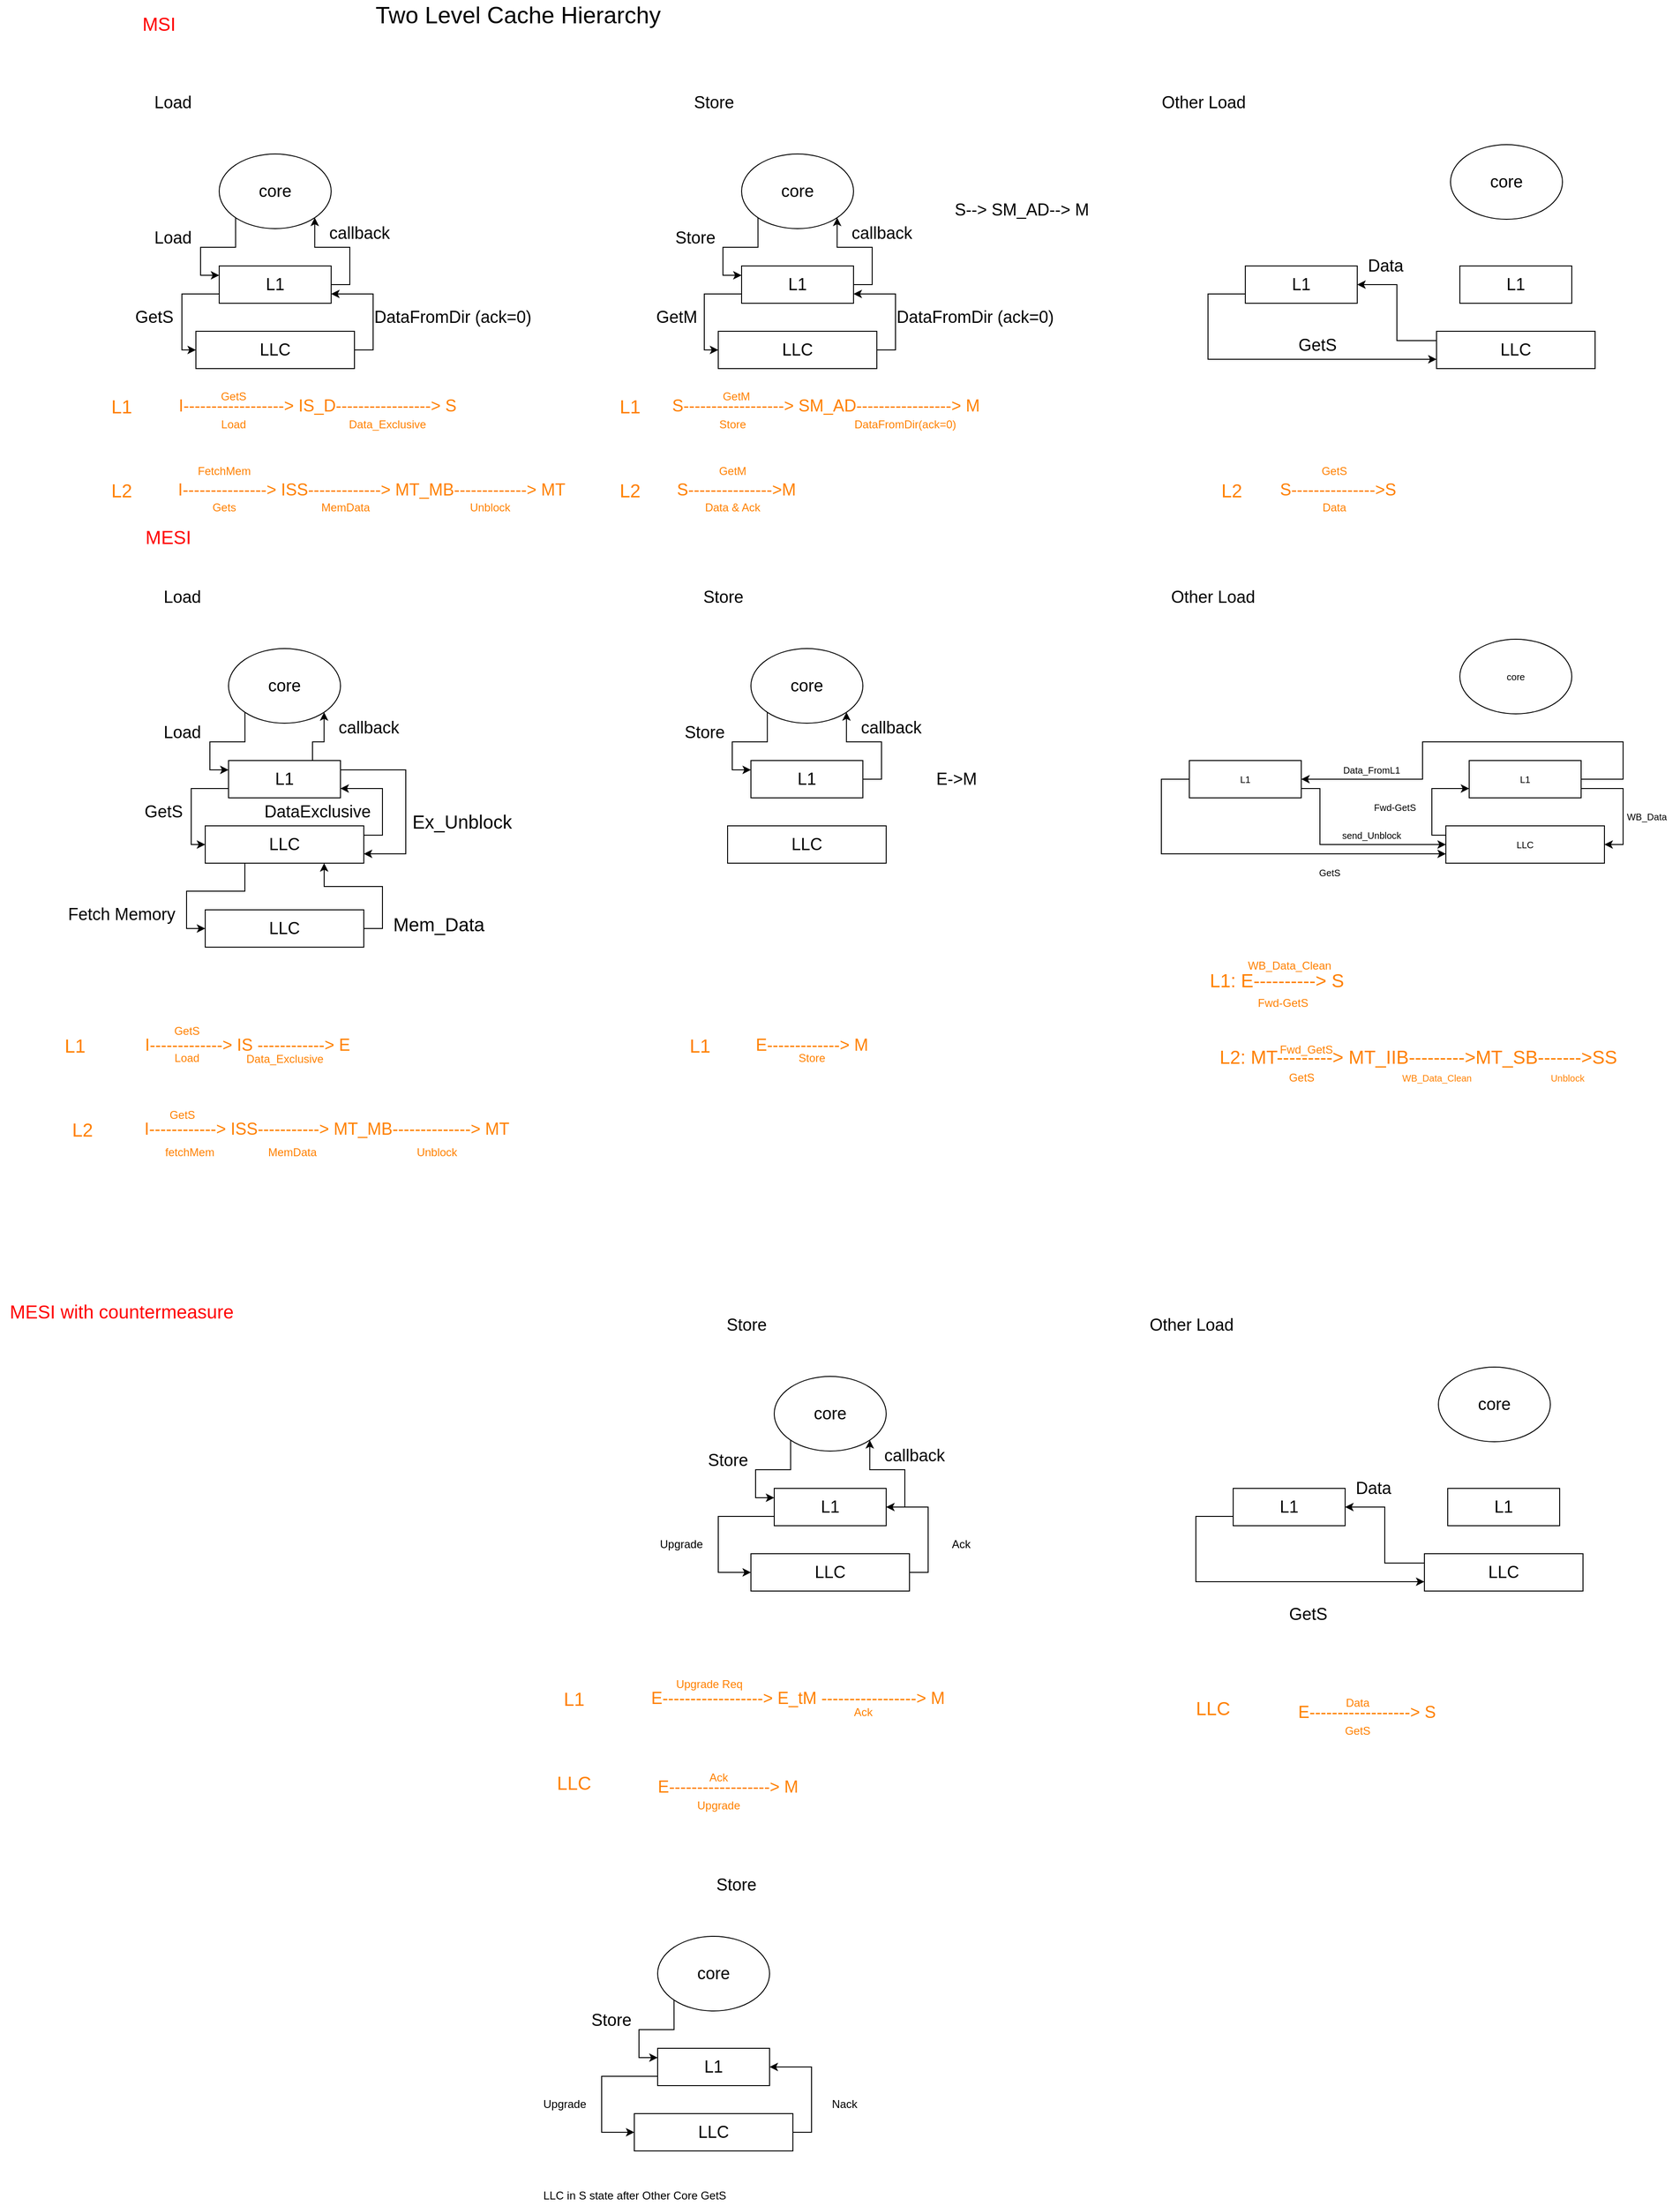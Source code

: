 <mxfile version="15.8.3" type="github">
  <diagram id="6G9HCoJTXRIu4c-0Yo63" name="Page-1">
    <mxGraphModel dx="2120" dy="1948" grid="1" gridSize="10" guides="1" tooltips="1" connect="1" arrows="1" fold="1" page="1" pageScale="1" pageWidth="827" pageHeight="1169" math="0" shadow="0">
      <root>
        <mxCell id="0" />
        <mxCell id="1" parent="0" />
        <mxCell id="-TqONQY60ksFpiLHSI3q-1" value="&lt;font style=&quot;font-size: 20px&quot; color=&quot;#ff0000&quot;&gt;MSI&lt;/font&gt;" style="text;html=1;align=center;verticalAlign=middle;resizable=0;points=[];autosize=1;strokeColor=none;fillColor=none;" parent="1" vertex="1">
          <mxGeometry x="-250" y="10" width="50" height="20" as="geometry" />
        </mxCell>
        <mxCell id="-TqONQY60ksFpiLHSI3q-2" value="&lt;font style=&quot;font-size: 25px&quot;&gt;Two Level Cache Hierarchy&lt;/font&gt;" style="text;html=1;align=center;verticalAlign=middle;resizable=0;points=[];autosize=1;strokeColor=none;fillColor=none;" parent="1" vertex="1">
          <mxGeometry width="320" height="20" as="geometry" />
        </mxCell>
        <mxCell id="-TqONQY60ksFpiLHSI3q-8" style="edgeStyle=orthogonalEdgeStyle;rounded=0;orthogonalLoop=1;jettySize=auto;html=1;exitX=0;exitY=0.75;exitDx=0;exitDy=0;entryX=0;entryY=0.5;entryDx=0;entryDy=0;fontSize=18;" parent="1" source="-TqONQY60ksFpiLHSI3q-3" target="-TqONQY60ksFpiLHSI3q-5" edge="1">
          <mxGeometry relative="1" as="geometry">
            <Array as="points">
              <mxPoint x="-200" y="310" />
              <mxPoint x="-200" y="370" />
            </Array>
          </mxGeometry>
        </mxCell>
        <mxCell id="-TqONQY60ksFpiLHSI3q-12" style="edgeStyle=orthogonalEdgeStyle;rounded=0;orthogonalLoop=1;jettySize=auto;html=1;exitX=1;exitY=0.5;exitDx=0;exitDy=0;entryX=1;entryY=1;entryDx=0;entryDy=0;fontSize=18;" parent="1" source="-TqONQY60ksFpiLHSI3q-3" target="-TqONQY60ksFpiLHSI3q-4" edge="1">
          <mxGeometry relative="1" as="geometry" />
        </mxCell>
        <mxCell id="-TqONQY60ksFpiLHSI3q-3" value="L1" style="rounded=0;whiteSpace=wrap;html=1;fontSize=18;" parent="1" vertex="1">
          <mxGeometry x="-160" y="280" width="120" height="40" as="geometry" />
        </mxCell>
        <mxCell id="-TqONQY60ksFpiLHSI3q-6" style="edgeStyle=orthogonalEdgeStyle;rounded=0;orthogonalLoop=1;jettySize=auto;html=1;exitX=0;exitY=1;exitDx=0;exitDy=0;entryX=0;entryY=0.25;entryDx=0;entryDy=0;fontSize=18;" parent="1" source="-TqONQY60ksFpiLHSI3q-4" target="-TqONQY60ksFpiLHSI3q-3" edge="1">
          <mxGeometry relative="1" as="geometry" />
        </mxCell>
        <mxCell id="-TqONQY60ksFpiLHSI3q-4" value="core" style="ellipse;whiteSpace=wrap;html=1;fontSize=18;" parent="1" vertex="1">
          <mxGeometry x="-160" y="160" width="120" height="80" as="geometry" />
        </mxCell>
        <mxCell id="-TqONQY60ksFpiLHSI3q-10" style="edgeStyle=orthogonalEdgeStyle;rounded=0;orthogonalLoop=1;jettySize=auto;html=1;exitX=1;exitY=0.5;exitDx=0;exitDy=0;entryX=1;entryY=0.75;entryDx=0;entryDy=0;fontSize=18;" parent="1" source="-TqONQY60ksFpiLHSI3q-5" target="-TqONQY60ksFpiLHSI3q-3" edge="1">
          <mxGeometry relative="1" as="geometry" />
        </mxCell>
        <mxCell id="-TqONQY60ksFpiLHSI3q-5" value="LLC" style="rounded=0;whiteSpace=wrap;html=1;fontSize=18;" parent="1" vertex="1">
          <mxGeometry x="-185" y="350" width="170" height="40" as="geometry" />
        </mxCell>
        <mxCell id="-TqONQY60ksFpiLHSI3q-7" value="Load" style="text;html=1;align=center;verticalAlign=middle;resizable=0;points=[];autosize=1;strokeColor=none;fillColor=none;fontSize=18;" parent="1" vertex="1">
          <mxGeometry x="-240" y="235" width="60" height="30" as="geometry" />
        </mxCell>
        <mxCell id="-TqONQY60ksFpiLHSI3q-9" value="GetS" style="text;html=1;align=center;verticalAlign=middle;resizable=0;points=[];autosize=1;strokeColor=none;fillColor=none;fontSize=18;" parent="1" vertex="1">
          <mxGeometry x="-260" y="320" width="60" height="30" as="geometry" />
        </mxCell>
        <mxCell id="-TqONQY60ksFpiLHSI3q-11" value="DataFromDir (ack=0)" style="text;html=1;align=center;verticalAlign=middle;resizable=0;points=[];autosize=1;strokeColor=none;fillColor=none;fontSize=18;" parent="1" vertex="1">
          <mxGeometry y="320" width="180" height="30" as="geometry" />
        </mxCell>
        <mxCell id="-TqONQY60ksFpiLHSI3q-13" value="callback" style="text;html=1;align=center;verticalAlign=middle;resizable=0;points=[];autosize=1;strokeColor=none;fillColor=none;fontSize=18;" parent="1" vertex="1">
          <mxGeometry x="-50" y="230" width="80" height="30" as="geometry" />
        </mxCell>
        <mxCell id="-TqONQY60ksFpiLHSI3q-16" style="edgeStyle=orthogonalEdgeStyle;rounded=0;orthogonalLoop=1;jettySize=auto;html=1;exitX=0;exitY=0.75;exitDx=0;exitDy=0;entryX=0;entryY=0.5;entryDx=0;entryDy=0;fontSize=18;" parent="1" source="-TqONQY60ksFpiLHSI3q-18" target="-TqONQY60ksFpiLHSI3q-22" edge="1">
          <mxGeometry relative="1" as="geometry">
            <Array as="points">
              <mxPoint x="360" y="310" />
              <mxPoint x="360" y="370" />
            </Array>
          </mxGeometry>
        </mxCell>
        <mxCell id="-TqONQY60ksFpiLHSI3q-17" style="edgeStyle=orthogonalEdgeStyle;rounded=0;orthogonalLoop=1;jettySize=auto;html=1;exitX=1;exitY=0.5;exitDx=0;exitDy=0;entryX=1;entryY=1;entryDx=0;entryDy=0;fontSize=18;" parent="1" source="-TqONQY60ksFpiLHSI3q-18" target="-TqONQY60ksFpiLHSI3q-20" edge="1">
          <mxGeometry relative="1" as="geometry" />
        </mxCell>
        <mxCell id="-TqONQY60ksFpiLHSI3q-18" value="L1" style="rounded=0;whiteSpace=wrap;html=1;fontSize=18;" parent="1" vertex="1">
          <mxGeometry x="400" y="280" width="120" height="40" as="geometry" />
        </mxCell>
        <mxCell id="-TqONQY60ksFpiLHSI3q-19" style="edgeStyle=orthogonalEdgeStyle;rounded=0;orthogonalLoop=1;jettySize=auto;html=1;exitX=0;exitY=1;exitDx=0;exitDy=0;entryX=0;entryY=0.25;entryDx=0;entryDy=0;fontSize=18;" parent="1" source="-TqONQY60ksFpiLHSI3q-20" target="-TqONQY60ksFpiLHSI3q-18" edge="1">
          <mxGeometry relative="1" as="geometry" />
        </mxCell>
        <mxCell id="-TqONQY60ksFpiLHSI3q-20" value="core" style="ellipse;whiteSpace=wrap;html=1;fontSize=18;" parent="1" vertex="1">
          <mxGeometry x="400" y="160" width="120" height="80" as="geometry" />
        </mxCell>
        <mxCell id="-TqONQY60ksFpiLHSI3q-21" style="edgeStyle=orthogonalEdgeStyle;rounded=0;orthogonalLoop=1;jettySize=auto;html=1;exitX=1;exitY=0.5;exitDx=0;exitDy=0;entryX=1;entryY=0.75;entryDx=0;entryDy=0;fontSize=18;" parent="1" source="-TqONQY60ksFpiLHSI3q-22" target="-TqONQY60ksFpiLHSI3q-18" edge="1">
          <mxGeometry relative="1" as="geometry" />
        </mxCell>
        <mxCell id="-TqONQY60ksFpiLHSI3q-22" value="LLC" style="rounded=0;whiteSpace=wrap;html=1;fontSize=18;" parent="1" vertex="1">
          <mxGeometry x="375" y="350" width="170" height="40" as="geometry" />
        </mxCell>
        <mxCell id="-TqONQY60ksFpiLHSI3q-23" value="Store" style="text;html=1;align=center;verticalAlign=middle;resizable=0;points=[];autosize=1;strokeColor=none;fillColor=none;fontSize=18;" parent="1" vertex="1">
          <mxGeometry x="320" y="235" width="60" height="30" as="geometry" />
        </mxCell>
        <mxCell id="-TqONQY60ksFpiLHSI3q-24" value="GetM" style="text;html=1;align=center;verticalAlign=middle;resizable=0;points=[];autosize=1;strokeColor=none;fillColor=none;fontSize=18;" parent="1" vertex="1">
          <mxGeometry x="300" y="320" width="60" height="30" as="geometry" />
        </mxCell>
        <mxCell id="-TqONQY60ksFpiLHSI3q-25" value="DataFromDir (ack=0)" style="text;html=1;align=center;verticalAlign=middle;resizable=0;points=[];autosize=1;strokeColor=none;fillColor=none;fontSize=18;" parent="1" vertex="1">
          <mxGeometry x="560" y="320" width="180" height="30" as="geometry" />
        </mxCell>
        <mxCell id="-TqONQY60ksFpiLHSI3q-26" value="callback" style="text;html=1;align=center;verticalAlign=middle;resizable=0;points=[];autosize=1;strokeColor=none;fillColor=none;fontSize=18;" parent="1" vertex="1">
          <mxGeometry x="510" y="230" width="80" height="30" as="geometry" />
        </mxCell>
        <mxCell id="-TqONQY60ksFpiLHSI3q-27" value="S--&amp;gt; SM_AD--&amp;gt; M" style="text;html=1;align=center;verticalAlign=middle;resizable=0;points=[];autosize=1;strokeColor=none;fillColor=none;fontSize=18;" parent="1" vertex="1">
          <mxGeometry x="620" y="205" width="160" height="30" as="geometry" />
        </mxCell>
        <mxCell id="-TqONQY60ksFpiLHSI3q-28" value="Load" style="text;html=1;align=center;verticalAlign=middle;resizable=0;points=[];autosize=1;strokeColor=none;fillColor=none;fontSize=18;" parent="1" vertex="1">
          <mxGeometry x="-240" y="90" width="60" height="30" as="geometry" />
        </mxCell>
        <mxCell id="-TqONQY60ksFpiLHSI3q-29" value="Store" style="text;html=1;align=center;verticalAlign=middle;resizable=0;points=[];autosize=1;strokeColor=none;fillColor=none;fontSize=18;" parent="1" vertex="1">
          <mxGeometry x="340" y="90" width="60" height="30" as="geometry" />
        </mxCell>
        <mxCell id="-TqONQY60ksFpiLHSI3q-41" style="edgeStyle=orthogonalEdgeStyle;rounded=0;orthogonalLoop=1;jettySize=auto;html=1;exitX=0;exitY=0.75;exitDx=0;exitDy=0;entryX=0;entryY=0.75;entryDx=0;entryDy=0;fontSize=18;" parent="1" source="-TqONQY60ksFpiLHSI3q-43" target="-TqONQY60ksFpiLHSI3q-47" edge="1">
          <mxGeometry relative="1" as="geometry">
            <Array as="points">
              <mxPoint x="900" y="310" />
              <mxPoint x="900" y="380" />
            </Array>
          </mxGeometry>
        </mxCell>
        <mxCell id="-TqONQY60ksFpiLHSI3q-43" value="L1" style="rounded=0;whiteSpace=wrap;html=1;fontSize=18;" parent="1" vertex="1">
          <mxGeometry x="940" y="280" width="120" height="40" as="geometry" />
        </mxCell>
        <mxCell id="-TqONQY60ksFpiLHSI3q-59" style="edgeStyle=orthogonalEdgeStyle;rounded=0;orthogonalLoop=1;jettySize=auto;html=1;exitX=0;exitY=0.25;exitDx=0;exitDy=0;entryX=1;entryY=0.5;entryDx=0;entryDy=0;fontSize=18;" parent="1" source="-TqONQY60ksFpiLHSI3q-47" target="-TqONQY60ksFpiLHSI3q-43" edge="1">
          <mxGeometry relative="1" as="geometry" />
        </mxCell>
        <mxCell id="-TqONQY60ksFpiLHSI3q-47" value="LLC" style="rounded=0;whiteSpace=wrap;html=1;fontSize=18;" parent="1" vertex="1">
          <mxGeometry x="1145" y="350" width="170" height="40" as="geometry" />
        </mxCell>
        <mxCell id="-TqONQY60ksFpiLHSI3q-49" value="GetS" style="text;html=1;align=center;verticalAlign=middle;resizable=0;points=[];autosize=1;strokeColor=none;fillColor=none;fontSize=18;" parent="1" vertex="1">
          <mxGeometry x="987" y="350" width="60" height="30" as="geometry" />
        </mxCell>
        <mxCell id="-TqONQY60ksFpiLHSI3q-53" value="Other Load" style="text;html=1;align=center;verticalAlign=middle;resizable=0;points=[];autosize=1;strokeColor=none;fillColor=none;fontSize=18;" parent="1" vertex="1">
          <mxGeometry x="840" y="90" width="110" height="30" as="geometry" />
        </mxCell>
        <mxCell id="-TqONQY60ksFpiLHSI3q-54" value="core" style="ellipse;whiteSpace=wrap;html=1;fontSize=18;" parent="1" vertex="1">
          <mxGeometry x="1160" y="150" width="120" height="80" as="geometry" />
        </mxCell>
        <mxCell id="-TqONQY60ksFpiLHSI3q-55" value="L1" style="rounded=0;whiteSpace=wrap;html=1;fontSize=18;" parent="1" vertex="1">
          <mxGeometry x="1170" y="280" width="120" height="40" as="geometry" />
        </mxCell>
        <mxCell id="-TqONQY60ksFpiLHSI3q-60" value="Data" style="text;html=1;align=center;verticalAlign=middle;resizable=0;points=[];autosize=1;strokeColor=none;fillColor=none;fontSize=18;" parent="1" vertex="1">
          <mxGeometry x="1065" y="265" width="50" height="30" as="geometry" />
        </mxCell>
        <mxCell id="-TqONQY60ksFpiLHSI3q-61" value="&lt;font style=&quot;font-size: 20px&quot; color=&quot;#ff0000&quot;&gt;MESI&lt;/font&gt;" style="text;html=1;align=center;verticalAlign=middle;resizable=0;points=[];autosize=1;strokeColor=none;fillColor=none;" parent="1" vertex="1">
          <mxGeometry x="-245" y="560" width="60" height="20" as="geometry" />
        </mxCell>
        <mxCell id="-TqONQY60ksFpiLHSI3q-62" style="edgeStyle=orthogonalEdgeStyle;rounded=0;orthogonalLoop=1;jettySize=auto;html=1;exitX=0;exitY=0.75;exitDx=0;exitDy=0;entryX=0;entryY=0.5;entryDx=0;entryDy=0;fontSize=18;" parent="1" source="-TqONQY60ksFpiLHSI3q-64" target="-TqONQY60ksFpiLHSI3q-68" edge="1">
          <mxGeometry relative="1" as="geometry">
            <Array as="points">
              <mxPoint x="-190" y="840" />
              <mxPoint x="-190" y="900" />
            </Array>
          </mxGeometry>
        </mxCell>
        <mxCell id="-TqONQY60ksFpiLHSI3q-63" style="edgeStyle=orthogonalEdgeStyle;rounded=0;orthogonalLoop=1;jettySize=auto;html=1;exitX=0.75;exitY=0;exitDx=0;exitDy=0;entryX=1;entryY=1;entryDx=0;entryDy=0;fontSize=18;" parent="1" source="-TqONQY60ksFpiLHSI3q-64" target="-TqONQY60ksFpiLHSI3q-66" edge="1">
          <mxGeometry relative="1" as="geometry" />
        </mxCell>
        <mxCell id="-TqONQY60ksFpiLHSI3q-104" style="edgeStyle=orthogonalEdgeStyle;rounded=0;orthogonalLoop=1;jettySize=auto;html=1;entryX=1;entryY=0.75;entryDx=0;entryDy=0;fontSize=20;fontColor=#000000;" parent="1" target="-TqONQY60ksFpiLHSI3q-68" edge="1">
          <mxGeometry relative="1" as="geometry">
            <mxPoint x="-30" y="820" as="sourcePoint" />
            <Array as="points">
              <mxPoint x="-30" y="820" />
              <mxPoint x="40" y="820" />
              <mxPoint x="40" y="910" />
            </Array>
          </mxGeometry>
        </mxCell>
        <mxCell id="-TqONQY60ksFpiLHSI3q-64" value="L1" style="rounded=0;whiteSpace=wrap;html=1;fontSize=18;" parent="1" vertex="1">
          <mxGeometry x="-150" y="810" width="120" height="40" as="geometry" />
        </mxCell>
        <mxCell id="-TqONQY60ksFpiLHSI3q-65" style="edgeStyle=orthogonalEdgeStyle;rounded=0;orthogonalLoop=1;jettySize=auto;html=1;exitX=0;exitY=1;exitDx=0;exitDy=0;entryX=0;entryY=0.25;entryDx=0;entryDy=0;fontSize=18;" parent="1" source="-TqONQY60ksFpiLHSI3q-66" target="-TqONQY60ksFpiLHSI3q-64" edge="1">
          <mxGeometry relative="1" as="geometry" />
        </mxCell>
        <mxCell id="-TqONQY60ksFpiLHSI3q-66" value="core" style="ellipse;whiteSpace=wrap;html=1;fontSize=18;" parent="1" vertex="1">
          <mxGeometry x="-150" y="690" width="120" height="80" as="geometry" />
        </mxCell>
        <mxCell id="-TqONQY60ksFpiLHSI3q-67" style="edgeStyle=orthogonalEdgeStyle;rounded=0;orthogonalLoop=1;jettySize=auto;html=1;exitX=1;exitY=0.25;exitDx=0;exitDy=0;entryX=1;entryY=0.75;entryDx=0;entryDy=0;fontSize=18;" parent="1" source="-TqONQY60ksFpiLHSI3q-68" target="-TqONQY60ksFpiLHSI3q-64" edge="1">
          <mxGeometry relative="1" as="geometry" />
        </mxCell>
        <mxCell id="-TqONQY60ksFpiLHSI3q-98" style="edgeStyle=orthogonalEdgeStyle;rounded=0;orthogonalLoop=1;jettySize=auto;html=1;exitX=0.25;exitY=1;exitDx=0;exitDy=0;entryX=0;entryY=0.5;entryDx=0;entryDy=0;fontSize=20;fontColor=#FF0000;" parent="1" source="-TqONQY60ksFpiLHSI3q-68" target="-TqONQY60ksFpiLHSI3q-97" edge="1">
          <mxGeometry relative="1" as="geometry">
            <Array as="points">
              <mxPoint x="-132" y="950" />
              <mxPoint x="-195" y="950" />
              <mxPoint x="-195" y="990" />
            </Array>
          </mxGeometry>
        </mxCell>
        <mxCell id="-TqONQY60ksFpiLHSI3q-68" value="LLC" style="rounded=0;whiteSpace=wrap;html=1;fontSize=18;" parent="1" vertex="1">
          <mxGeometry x="-175" y="880" width="170" height="40" as="geometry" />
        </mxCell>
        <mxCell id="-TqONQY60ksFpiLHSI3q-69" value="Load" style="text;html=1;align=center;verticalAlign=middle;resizable=0;points=[];autosize=1;strokeColor=none;fillColor=none;fontSize=18;" parent="1" vertex="1">
          <mxGeometry x="-230" y="765" width="60" height="30" as="geometry" />
        </mxCell>
        <mxCell id="-TqONQY60ksFpiLHSI3q-70" value="GetS" style="text;html=1;align=center;verticalAlign=middle;resizable=0;points=[];autosize=1;strokeColor=none;fillColor=none;fontSize=18;" parent="1" vertex="1">
          <mxGeometry x="-250" y="850" width="60" height="30" as="geometry" />
        </mxCell>
        <mxCell id="-TqONQY60ksFpiLHSI3q-71" value="DataExclusive" style="text;html=1;align=center;verticalAlign=middle;resizable=0;points=[];autosize=1;strokeColor=none;fillColor=none;fontSize=18;" parent="1" vertex="1">
          <mxGeometry x="-120" y="850" width="130" height="30" as="geometry" />
        </mxCell>
        <mxCell id="-TqONQY60ksFpiLHSI3q-72" value="callback" style="text;html=1;align=center;verticalAlign=middle;resizable=0;points=[];autosize=1;strokeColor=none;fillColor=none;fontSize=18;" parent="1" vertex="1">
          <mxGeometry x="-40" y="760" width="80" height="30" as="geometry" />
        </mxCell>
        <mxCell id="-TqONQY60ksFpiLHSI3q-73" value="I------------&amp;gt; ISS-----------&amp;gt; MT_MB--------------&amp;gt; MT" style="text;html=1;align=center;verticalAlign=middle;resizable=0;points=[];autosize=1;strokeColor=none;fillColor=none;fontSize=18;fontColor=#FF8000;" parent="1" vertex="1">
          <mxGeometry x="-250" y="1190" width="410" height="30" as="geometry" />
        </mxCell>
        <mxCell id="-TqONQY60ksFpiLHSI3q-75" style="edgeStyle=orthogonalEdgeStyle;rounded=0;orthogonalLoop=1;jettySize=auto;html=1;exitX=1;exitY=0.5;exitDx=0;exitDy=0;entryX=1;entryY=1;entryDx=0;entryDy=0;fontSize=18;" parent="1" source="-TqONQY60ksFpiLHSI3q-76" target="-TqONQY60ksFpiLHSI3q-78" edge="1">
          <mxGeometry relative="1" as="geometry" />
        </mxCell>
        <mxCell id="-TqONQY60ksFpiLHSI3q-76" value="L1" style="rounded=0;whiteSpace=wrap;html=1;fontSize=18;" parent="1" vertex="1">
          <mxGeometry x="410" y="810" width="120" height="40" as="geometry" />
        </mxCell>
        <mxCell id="-TqONQY60ksFpiLHSI3q-77" style="edgeStyle=orthogonalEdgeStyle;rounded=0;orthogonalLoop=1;jettySize=auto;html=1;exitX=0;exitY=1;exitDx=0;exitDy=0;entryX=0;entryY=0.25;entryDx=0;entryDy=0;fontSize=18;" parent="1" source="-TqONQY60ksFpiLHSI3q-78" target="-TqONQY60ksFpiLHSI3q-76" edge="1">
          <mxGeometry relative="1" as="geometry" />
        </mxCell>
        <mxCell id="-TqONQY60ksFpiLHSI3q-78" value="core" style="ellipse;whiteSpace=wrap;html=1;fontSize=18;" parent="1" vertex="1">
          <mxGeometry x="410" y="690" width="120" height="80" as="geometry" />
        </mxCell>
        <mxCell id="-TqONQY60ksFpiLHSI3q-80" value="LLC" style="rounded=0;whiteSpace=wrap;html=1;fontSize=18;" parent="1" vertex="1">
          <mxGeometry x="385" y="880" width="170" height="40" as="geometry" />
        </mxCell>
        <mxCell id="-TqONQY60ksFpiLHSI3q-81" value="Store" style="text;html=1;align=center;verticalAlign=middle;resizable=0;points=[];autosize=1;strokeColor=none;fillColor=none;fontSize=18;" parent="1" vertex="1">
          <mxGeometry x="330" y="765" width="60" height="30" as="geometry" />
        </mxCell>
        <mxCell id="-TqONQY60ksFpiLHSI3q-84" value="callback" style="text;html=1;align=center;verticalAlign=middle;resizable=0;points=[];autosize=1;strokeColor=none;fillColor=none;fontSize=18;" parent="1" vertex="1">
          <mxGeometry x="520" y="760" width="80" height="30" as="geometry" />
        </mxCell>
        <mxCell id="-TqONQY60ksFpiLHSI3q-85" value="E-&amp;gt;M" style="text;html=1;align=center;verticalAlign=middle;resizable=0;points=[];autosize=1;strokeColor=none;fillColor=none;fontSize=18;" parent="1" vertex="1">
          <mxGeometry x="600" y="815" width="60" height="30" as="geometry" />
        </mxCell>
        <mxCell id="-TqONQY60ksFpiLHSI3q-86" value="Load" style="text;html=1;align=center;verticalAlign=middle;resizable=0;points=[];autosize=1;strokeColor=none;fillColor=none;fontSize=18;" parent="1" vertex="1">
          <mxGeometry x="-230" y="620" width="60" height="30" as="geometry" />
        </mxCell>
        <mxCell id="-TqONQY60ksFpiLHSI3q-87" value="Store" style="text;html=1;align=center;verticalAlign=middle;resizable=0;points=[];autosize=1;strokeColor=none;fillColor=none;fontSize=18;" parent="1" vertex="1">
          <mxGeometry x="350" y="620" width="60" height="30" as="geometry" />
        </mxCell>
        <mxCell id="-TqONQY60ksFpiLHSI3q-88" style="edgeStyle=orthogonalEdgeStyle;rounded=0;orthogonalLoop=1;jettySize=auto;html=1;exitX=0;exitY=0.5;exitDx=0;exitDy=0;entryX=0;entryY=0.75;entryDx=0;entryDy=0;fontSize=10;" parent="1" source="-TqONQY60ksFpiLHSI3q-89" target="-TqONQY60ksFpiLHSI3q-91" edge="1">
          <mxGeometry relative="1" as="geometry">
            <Array as="points">
              <mxPoint x="850" y="830" />
              <mxPoint x="850" y="910" />
            </Array>
          </mxGeometry>
        </mxCell>
        <mxCell id="-TqONQY60ksFpiLHSI3q-120" style="edgeStyle=orthogonalEdgeStyle;rounded=0;orthogonalLoop=1;jettySize=auto;html=1;exitX=1;exitY=0.75;exitDx=0;exitDy=0;entryX=0;entryY=0.5;entryDx=0;entryDy=0;fontSize=10;fontColor=#000000;" parent="1" source="-TqONQY60ksFpiLHSI3q-89" target="-TqONQY60ksFpiLHSI3q-91" edge="1">
          <mxGeometry relative="1" as="geometry">
            <Array as="points">
              <mxPoint x="1020" y="840" />
              <mxPoint x="1020" y="900" />
            </Array>
          </mxGeometry>
        </mxCell>
        <mxCell id="-TqONQY60ksFpiLHSI3q-89" value="L1" style="rounded=0;whiteSpace=wrap;html=1;fontSize=10;" parent="1" vertex="1">
          <mxGeometry x="880" y="810" width="120" height="40" as="geometry" />
        </mxCell>
        <mxCell id="-TqONQY60ksFpiLHSI3q-115" style="edgeStyle=orthogonalEdgeStyle;rounded=0;orthogonalLoop=1;jettySize=auto;html=1;exitX=0;exitY=0.25;exitDx=0;exitDy=0;entryX=0;entryY=0.75;entryDx=0;entryDy=0;fontSize=10;fontColor=#000000;" parent="1" source="-TqONQY60ksFpiLHSI3q-91" target="-TqONQY60ksFpiLHSI3q-95" edge="1">
          <mxGeometry relative="1" as="geometry">
            <Array as="points">
              <mxPoint x="1140" y="890" />
              <mxPoint x="1140" y="840" />
            </Array>
          </mxGeometry>
        </mxCell>
        <mxCell id="-TqONQY60ksFpiLHSI3q-91" value="LLC" style="rounded=0;whiteSpace=wrap;html=1;fontSize=10;" parent="1" vertex="1">
          <mxGeometry x="1155" y="880" width="170" height="40" as="geometry" />
        </mxCell>
        <mxCell id="-TqONQY60ksFpiLHSI3q-92" value="GetS" style="text;html=1;align=center;verticalAlign=middle;resizable=0;points=[];autosize=1;strokeColor=none;fillColor=none;fontSize=10;" parent="1" vertex="1">
          <mxGeometry x="1010" y="920" width="40" height="20" as="geometry" />
        </mxCell>
        <mxCell id="-TqONQY60ksFpiLHSI3q-93" value="Other Load" style="text;html=1;align=center;verticalAlign=middle;resizable=0;points=[];autosize=1;strokeColor=none;fillColor=none;fontSize=18;" parent="1" vertex="1">
          <mxGeometry x="850" y="620" width="110" height="30" as="geometry" />
        </mxCell>
        <mxCell id="-TqONQY60ksFpiLHSI3q-94" value="core" style="ellipse;whiteSpace=wrap;html=1;fontSize=10;" parent="1" vertex="1">
          <mxGeometry x="1170" y="680" width="120" height="80" as="geometry" />
        </mxCell>
        <mxCell id="-TqONQY60ksFpiLHSI3q-117" style="edgeStyle=orthogonalEdgeStyle;rounded=0;orthogonalLoop=1;jettySize=auto;html=1;exitX=1;exitY=0.5;exitDx=0;exitDy=0;entryX=1;entryY=0.5;entryDx=0;entryDy=0;fontSize=10;fontColor=#000000;entryPerimeter=0;" parent="1" source="-TqONQY60ksFpiLHSI3q-95" target="-TqONQY60ksFpiLHSI3q-89" edge="1">
          <mxGeometry relative="1" as="geometry">
            <mxPoint x="1305" y="830" as="sourcePoint" />
            <mxPoint x="1075" y="830" as="targetPoint" />
            <Array as="points">
              <mxPoint x="1345" y="830" />
              <mxPoint x="1345" y="790" />
              <mxPoint x="1130" y="790" />
              <mxPoint x="1130" y="830" />
            </Array>
          </mxGeometry>
        </mxCell>
        <mxCell id="-TqONQY60ksFpiLHSI3q-118" style="edgeStyle=orthogonalEdgeStyle;rounded=0;orthogonalLoop=1;jettySize=auto;html=1;entryX=1;entryY=0.5;entryDx=0;entryDy=0;fontSize=10;fontColor=#000000;exitX=1;exitY=0.75;exitDx=0;exitDy=0;" parent="1" source="-TqONQY60ksFpiLHSI3q-95" target="-TqONQY60ksFpiLHSI3q-91" edge="1">
          <mxGeometry relative="1" as="geometry">
            <mxPoint x="1430" y="890" as="sourcePoint" />
          </mxGeometry>
        </mxCell>
        <mxCell id="-TqONQY60ksFpiLHSI3q-95" value="L1" style="rounded=0;whiteSpace=wrap;html=1;fontSize=10;" parent="1" vertex="1">
          <mxGeometry x="1180" y="810" width="120" height="40" as="geometry" />
        </mxCell>
        <mxCell id="-TqONQY60ksFpiLHSI3q-96" value="Data_FromL1" style="text;html=1;align=center;verticalAlign=middle;resizable=0;points=[];autosize=1;strokeColor=none;fillColor=none;fontSize=10;" parent="1" vertex="1">
          <mxGeometry x="1030" y="810" width="90" height="20" as="geometry" />
        </mxCell>
        <mxCell id="-TqONQY60ksFpiLHSI3q-101" style="edgeStyle=orthogonalEdgeStyle;rounded=0;orthogonalLoop=1;jettySize=auto;html=1;exitX=1;exitY=0.5;exitDx=0;exitDy=0;entryX=0.75;entryY=1;entryDx=0;entryDy=0;fontSize=20;fontColor=#FF0000;" parent="1" source="-TqONQY60ksFpiLHSI3q-97" target="-TqONQY60ksFpiLHSI3q-68" edge="1">
          <mxGeometry relative="1" as="geometry" />
        </mxCell>
        <mxCell id="-TqONQY60ksFpiLHSI3q-97" value="LLC" style="rounded=0;whiteSpace=wrap;html=1;fontSize=18;" parent="1" vertex="1">
          <mxGeometry x="-175" y="970" width="170" height="40" as="geometry" />
        </mxCell>
        <mxCell id="-TqONQY60ksFpiLHSI3q-100" value="Fetch Memory" style="text;html=1;align=center;verticalAlign=middle;resizable=0;points=[];autosize=1;strokeColor=none;fillColor=none;fontSize=18;" parent="1" vertex="1">
          <mxGeometry x="-330" y="960" width="130" height="30" as="geometry" />
        </mxCell>
        <mxCell id="-TqONQY60ksFpiLHSI3q-103" value="&lt;font color=&quot;#000000&quot;&gt;Mem_Data&lt;/font&gt;" style="text;html=1;align=center;verticalAlign=middle;resizable=0;points=[];autosize=1;strokeColor=none;fillColor=none;fontSize=20;fontColor=#FF0000;" parent="1" vertex="1">
          <mxGeometry x="20" y="970" width="110" height="30" as="geometry" />
        </mxCell>
        <mxCell id="-TqONQY60ksFpiLHSI3q-105" value="Ex_Unblock" style="text;html=1;align=center;verticalAlign=middle;resizable=0;points=[];autosize=1;strokeColor=none;fillColor=none;fontSize=20;fontColor=#000000;" parent="1" vertex="1">
          <mxGeometry x="40" y="860" width="120" height="30" as="geometry" />
        </mxCell>
        <mxCell id="-TqONQY60ksFpiLHSI3q-106" value="fetchMem" style="text;html=1;align=center;verticalAlign=middle;resizable=0;points=[];autosize=1;strokeColor=none;fillColor=none;fontSize=12;fontColor=#FF8000;" parent="1" vertex="1">
          <mxGeometry x="-227.5" y="1220" width="70" height="20" as="geometry" />
        </mxCell>
        <mxCell id="-TqONQY60ksFpiLHSI3q-107" value="MemData" style="text;html=1;align=center;verticalAlign=middle;resizable=0;points=[];autosize=1;strokeColor=none;fillColor=none;fontSize=12;fontColor=#FF8000;" parent="1" vertex="1">
          <mxGeometry x="-117.5" y="1220" width="70" height="20" as="geometry" />
        </mxCell>
        <mxCell id="-TqONQY60ksFpiLHSI3q-108" value="Unblock" style="text;html=1;align=center;verticalAlign=middle;resizable=0;points=[];autosize=1;strokeColor=none;fillColor=none;fontSize=12;fontColor=#FF8000;" parent="1" vertex="1">
          <mxGeometry x="42.5" y="1220" width="60" height="20" as="geometry" />
        </mxCell>
        <mxCell id="-TqONQY60ksFpiLHSI3q-109" value="I-------------&amp;gt; IS ------------&amp;gt; E" style="text;html=1;align=center;verticalAlign=middle;resizable=0;points=[];autosize=1;strokeColor=none;fillColor=none;fontSize=18;fontColor=#FF8000;" parent="1" vertex="1">
          <mxGeometry x="-250" y="1100" width="240" height="30" as="geometry" />
        </mxCell>
        <mxCell id="-TqONQY60ksFpiLHSI3q-110" value="&lt;font style=&quot;font-size: 12px&quot;&gt;Load&lt;/font&gt;" style="text;html=1;align=center;verticalAlign=middle;resizable=0;points=[];autosize=1;strokeColor=none;fillColor=none;fontSize=21;fontColor=#FF8000;" parent="1" vertex="1">
          <mxGeometry x="-215" y="1110" width="40" height="30" as="geometry" />
        </mxCell>
        <mxCell id="-TqONQY60ksFpiLHSI3q-111" value="Data_Exclusive" style="text;html=1;align=center;verticalAlign=middle;resizable=0;points=[];autosize=1;strokeColor=none;fillColor=none;fontSize=12;fontColor=#FF8000;" parent="1" vertex="1">
          <mxGeometry x="-140" y="1120" width="100" height="20" as="geometry" />
        </mxCell>
        <mxCell id="-TqONQY60ksFpiLHSI3q-113" value="L2" style="text;html=1;align=center;verticalAlign=middle;resizable=0;points=[];autosize=1;strokeColor=none;fillColor=none;fontSize=20;fontColor=#FF8000;" parent="1" vertex="1">
          <mxGeometry x="-327.5" y="1190" width="40" height="30" as="geometry" />
        </mxCell>
        <mxCell id="-TqONQY60ksFpiLHSI3q-114" value="L1" style="text;html=1;align=center;verticalAlign=middle;resizable=0;points=[];autosize=1;strokeColor=none;fillColor=none;fontSize=20;fontColor=#FF8000;" parent="1" vertex="1">
          <mxGeometry x="-335" y="1100" width="40" height="30" as="geometry" />
        </mxCell>
        <mxCell id="-TqONQY60ksFpiLHSI3q-116" value="Fwd-GetS" style="text;html=1;align=center;verticalAlign=middle;resizable=0;points=[];autosize=1;strokeColor=none;fillColor=none;fontSize=10;fontColor=#000000;" parent="1" vertex="1">
          <mxGeometry x="1065" y="850" width="70" height="20" as="geometry" />
        </mxCell>
        <mxCell id="-TqONQY60ksFpiLHSI3q-119" value="L1: E----------&amp;gt; S" style="text;html=1;align=left;verticalAlign=middle;resizable=0;points=[];autosize=1;strokeColor=none;fillColor=none;fontSize=20;fontColor=#FF8000;" parent="1" vertex="1">
          <mxGeometry x="900" y="1030" width="160" height="30" as="geometry" />
        </mxCell>
        <mxCell id="-TqONQY60ksFpiLHSI3q-121" value="send_Unblock" style="text;html=1;align=center;verticalAlign=middle;resizable=0;points=[];autosize=1;strokeColor=none;fillColor=none;fontSize=10;fontColor=#000000;" parent="1" vertex="1">
          <mxGeometry x="1030" y="880" width="90" height="20" as="geometry" />
        </mxCell>
        <mxCell id="-TqONQY60ksFpiLHSI3q-123" value="WB_Data_Clean" style="text;html=1;align=center;verticalAlign=middle;resizable=0;points=[];autosize=1;strokeColor=none;fillColor=none;fontSize=10;fontColor=#FF8000;" parent="1" vertex="1">
          <mxGeometry x="1095" y="1140" width="100" height="20" as="geometry" />
        </mxCell>
        <mxCell id="-TqONQY60ksFpiLHSI3q-124" value="Unblock" style="text;html=1;align=center;verticalAlign=middle;resizable=0;points=[];autosize=1;strokeColor=none;fillColor=none;fontSize=10;fontColor=#FF8000;" parent="1" vertex="1">
          <mxGeometry x="1255" y="1140" width="60" height="20" as="geometry" />
        </mxCell>
        <mxCell id="-TqONQY60ksFpiLHSI3q-125" value="WB_Data" style="text;html=1;align=center;verticalAlign=middle;resizable=0;points=[];autosize=1;strokeColor=none;fillColor=none;fontSize=10;fontColor=#000000;" parent="1" vertex="1">
          <mxGeometry x="1335" y="860" width="70" height="20" as="geometry" />
        </mxCell>
        <mxCell id="ss6imjsRlkiccTZYziNr-1" value="&lt;font style=&quot;font-size: 20px&quot; color=&quot;#ff0000&quot;&gt;MESI with countermeasure&lt;/font&gt;" style="text;html=1;align=center;verticalAlign=middle;resizable=0;points=[];autosize=1;strokeColor=none;fillColor=none;" vertex="1" parent="1">
          <mxGeometry x="-395" y="1390" width="260" height="20" as="geometry" />
        </mxCell>
        <mxCell id="ss6imjsRlkiccTZYziNr-2" style="edgeStyle=orthogonalEdgeStyle;rounded=0;orthogonalLoop=1;jettySize=auto;html=1;exitX=1;exitY=0.5;exitDx=0;exitDy=0;entryX=1;entryY=1;entryDx=0;entryDy=0;fontSize=18;" edge="1" parent="1" source="ss6imjsRlkiccTZYziNr-3" target="ss6imjsRlkiccTZYziNr-5">
          <mxGeometry relative="1" as="geometry" />
        </mxCell>
        <mxCell id="ss6imjsRlkiccTZYziNr-11" style="edgeStyle=orthogonalEdgeStyle;rounded=0;orthogonalLoop=1;jettySize=auto;html=1;exitX=0;exitY=0.75;exitDx=0;exitDy=0;entryX=0;entryY=0.5;entryDx=0;entryDy=0;" edge="1" parent="1" source="ss6imjsRlkiccTZYziNr-3" target="ss6imjsRlkiccTZYziNr-6">
          <mxGeometry relative="1" as="geometry">
            <Array as="points">
              <mxPoint x="375" y="1620" />
              <mxPoint x="375" y="1680" />
            </Array>
          </mxGeometry>
        </mxCell>
        <mxCell id="ss6imjsRlkiccTZYziNr-3" value="L1" style="rounded=0;whiteSpace=wrap;html=1;fontSize=18;" vertex="1" parent="1">
          <mxGeometry x="435" y="1590" width="120" height="40" as="geometry" />
        </mxCell>
        <mxCell id="ss6imjsRlkiccTZYziNr-4" style="edgeStyle=orthogonalEdgeStyle;rounded=0;orthogonalLoop=1;jettySize=auto;html=1;exitX=0;exitY=1;exitDx=0;exitDy=0;entryX=0;entryY=0.25;entryDx=0;entryDy=0;fontSize=18;" edge="1" parent="1" source="ss6imjsRlkiccTZYziNr-5" target="ss6imjsRlkiccTZYziNr-3">
          <mxGeometry relative="1" as="geometry" />
        </mxCell>
        <mxCell id="ss6imjsRlkiccTZYziNr-5" value="core" style="ellipse;whiteSpace=wrap;html=1;fontSize=18;" vertex="1" parent="1">
          <mxGeometry x="435" y="1470" width="120" height="80" as="geometry" />
        </mxCell>
        <mxCell id="ss6imjsRlkiccTZYziNr-13" style="edgeStyle=orthogonalEdgeStyle;rounded=0;orthogonalLoop=1;jettySize=auto;html=1;exitX=1;exitY=0.5;exitDx=0;exitDy=0;" edge="1" parent="1" source="ss6imjsRlkiccTZYziNr-6">
          <mxGeometry relative="1" as="geometry">
            <mxPoint x="555" y="1610" as="targetPoint" />
            <Array as="points">
              <mxPoint x="600" y="1680" />
              <mxPoint x="600" y="1610" />
            </Array>
          </mxGeometry>
        </mxCell>
        <mxCell id="ss6imjsRlkiccTZYziNr-6" value="LLC" style="rounded=0;whiteSpace=wrap;html=1;fontSize=18;" vertex="1" parent="1">
          <mxGeometry x="410" y="1660" width="170" height="40" as="geometry" />
        </mxCell>
        <mxCell id="ss6imjsRlkiccTZYziNr-7" value="Store" style="text;html=1;align=center;verticalAlign=middle;resizable=0;points=[];autosize=1;strokeColor=none;fillColor=none;fontSize=18;" vertex="1" parent="1">
          <mxGeometry x="355" y="1545" width="60" height="30" as="geometry" />
        </mxCell>
        <mxCell id="ss6imjsRlkiccTZYziNr-8" value="callback" style="text;html=1;align=center;verticalAlign=middle;resizable=0;points=[];autosize=1;strokeColor=none;fillColor=none;fontSize=18;" vertex="1" parent="1">
          <mxGeometry x="545" y="1540" width="80" height="30" as="geometry" />
        </mxCell>
        <mxCell id="ss6imjsRlkiccTZYziNr-10" value="Store" style="text;html=1;align=center;verticalAlign=middle;resizable=0;points=[];autosize=1;strokeColor=none;fillColor=none;fontSize=18;" vertex="1" parent="1">
          <mxGeometry x="375" y="1400" width="60" height="30" as="geometry" />
        </mxCell>
        <mxCell id="ss6imjsRlkiccTZYziNr-12" value="Upgrade" style="text;html=1;align=center;verticalAlign=middle;resizable=0;points=[];autosize=1;strokeColor=none;fillColor=none;" vertex="1" parent="1">
          <mxGeometry x="305" y="1640" width="60" height="20" as="geometry" />
        </mxCell>
        <mxCell id="ss6imjsRlkiccTZYziNr-14" value="Ack" style="text;html=1;align=center;verticalAlign=middle;resizable=0;points=[];autosize=1;strokeColor=none;fillColor=none;" vertex="1" parent="1">
          <mxGeometry x="615" y="1640" width="40" height="20" as="geometry" />
        </mxCell>
        <mxCell id="ss6imjsRlkiccTZYziNr-19" value="E------------------&amp;gt; E_tM -----------------&amp;gt; M" style="text;html=1;align=center;verticalAlign=middle;resizable=0;points=[];autosize=1;strokeColor=none;fillColor=none;fontSize=18;fontColor=#FF8000;" vertex="1" parent="1">
          <mxGeometry x="295" y="1800" width="330" height="30" as="geometry" />
        </mxCell>
        <mxCell id="ss6imjsRlkiccTZYziNr-22" value="LLC" style="text;html=1;align=center;verticalAlign=middle;resizable=0;points=[];autosize=1;strokeColor=none;fillColor=none;fontSize=20;fontColor=#FF8000;" vertex="1" parent="1">
          <mxGeometry x="195" y="1890" width="50" height="30" as="geometry" />
        </mxCell>
        <mxCell id="ss6imjsRlkiccTZYziNr-23" value="L1" style="text;html=1;align=center;verticalAlign=middle;resizable=0;points=[];autosize=1;strokeColor=none;fillColor=none;fontSize=20;fontColor=#FF8000;" vertex="1" parent="1">
          <mxGeometry x="200" y="1800" width="40" height="30" as="geometry" />
        </mxCell>
        <mxCell id="ss6imjsRlkiccTZYziNr-24" value="Upgrade Req" style="text;html=1;align=center;verticalAlign=middle;resizable=0;points=[];autosize=1;strokeColor=none;fillColor=none;fontColor=#FF8000;" vertex="1" parent="1">
          <mxGeometry x="320" y="1790" width="90" height="20" as="geometry" />
        </mxCell>
        <mxCell id="ss6imjsRlkiccTZYziNr-25" value="&lt;span style=&quot;font-size: 18px&quot;&gt;E------------------&amp;gt; M&lt;/span&gt;" style="text;html=1;align=center;verticalAlign=middle;resizable=0;points=[];autosize=1;strokeColor=none;fillColor=none;fontColor=#FF8000;" vertex="1" parent="1">
          <mxGeometry x="300" y="1900" width="170" height="20" as="geometry" />
        </mxCell>
        <mxCell id="ss6imjsRlkiccTZYziNr-26" value="Upgrade" style="text;html=1;align=center;verticalAlign=middle;resizable=0;points=[];autosize=1;strokeColor=none;fillColor=none;fontColor=#FF8000;" vertex="1" parent="1">
          <mxGeometry x="345" y="1920" width="60" height="20" as="geometry" />
        </mxCell>
        <mxCell id="ss6imjsRlkiccTZYziNr-27" value="Ack" style="text;html=1;align=center;verticalAlign=middle;resizable=0;points=[];autosize=1;strokeColor=none;fillColor=none;fontColor=#FF8000;" vertex="1" parent="1">
          <mxGeometry x="355" y="1890" width="40" height="20" as="geometry" />
        </mxCell>
        <mxCell id="ss6imjsRlkiccTZYziNr-57" style="edgeStyle=orthogonalEdgeStyle;rounded=0;orthogonalLoop=1;jettySize=auto;html=1;exitX=0;exitY=0.75;exitDx=0;exitDy=0;entryX=0;entryY=0.75;entryDx=0;entryDy=0;fontSize=18;" edge="1" parent="1" source="ss6imjsRlkiccTZYziNr-58" target="ss6imjsRlkiccTZYziNr-60">
          <mxGeometry relative="1" as="geometry">
            <Array as="points">
              <mxPoint x="887" y="1620" />
              <mxPoint x="887" y="1690" />
            </Array>
          </mxGeometry>
        </mxCell>
        <mxCell id="ss6imjsRlkiccTZYziNr-58" value="L1" style="rounded=0;whiteSpace=wrap;html=1;fontSize=18;" vertex="1" parent="1">
          <mxGeometry x="927" y="1590" width="120" height="40" as="geometry" />
        </mxCell>
        <mxCell id="ss6imjsRlkiccTZYziNr-59" style="edgeStyle=orthogonalEdgeStyle;rounded=0;orthogonalLoop=1;jettySize=auto;html=1;exitX=0;exitY=0.25;exitDx=0;exitDy=0;entryX=1;entryY=0.5;entryDx=0;entryDy=0;fontSize=18;" edge="1" parent="1" source="ss6imjsRlkiccTZYziNr-60" target="ss6imjsRlkiccTZYziNr-58">
          <mxGeometry relative="1" as="geometry" />
        </mxCell>
        <mxCell id="ss6imjsRlkiccTZYziNr-60" value="LLC" style="rounded=0;whiteSpace=wrap;html=1;fontSize=18;" vertex="1" parent="1">
          <mxGeometry x="1132" y="1660" width="170" height="40" as="geometry" />
        </mxCell>
        <mxCell id="ss6imjsRlkiccTZYziNr-61" value="GetS" style="text;html=1;align=center;verticalAlign=middle;resizable=0;points=[];autosize=1;strokeColor=none;fillColor=none;fontSize=18;" vertex="1" parent="1">
          <mxGeometry x="977" y="1710" width="60" height="30" as="geometry" />
        </mxCell>
        <mxCell id="ss6imjsRlkiccTZYziNr-62" value="Other Load" style="text;html=1;align=center;verticalAlign=middle;resizable=0;points=[];autosize=1;strokeColor=none;fillColor=none;fontSize=18;" vertex="1" parent="1">
          <mxGeometry x="827" y="1400" width="110" height="30" as="geometry" />
        </mxCell>
        <mxCell id="ss6imjsRlkiccTZYziNr-63" value="core" style="ellipse;whiteSpace=wrap;html=1;fontSize=18;" vertex="1" parent="1">
          <mxGeometry x="1147" y="1460" width="120" height="80" as="geometry" />
        </mxCell>
        <mxCell id="ss6imjsRlkiccTZYziNr-64" value="L1" style="rounded=0;whiteSpace=wrap;html=1;fontSize=18;" vertex="1" parent="1">
          <mxGeometry x="1157" y="1590" width="120" height="40" as="geometry" />
        </mxCell>
        <mxCell id="ss6imjsRlkiccTZYziNr-65" value="Data" style="text;html=1;align=center;verticalAlign=middle;resizable=0;points=[];autosize=1;strokeColor=none;fillColor=none;fontSize=18;" vertex="1" parent="1">
          <mxGeometry x="1052" y="1575" width="50" height="30" as="geometry" />
        </mxCell>
        <mxCell id="ss6imjsRlkiccTZYziNr-69" value="LLC" style="text;html=1;align=center;verticalAlign=middle;resizable=0;points=[];autosize=1;strokeColor=none;fillColor=none;fontSize=20;fontColor=#FF8000;" vertex="1" parent="1">
          <mxGeometry x="880" y="1810" width="50" height="30" as="geometry" />
        </mxCell>
        <mxCell id="ss6imjsRlkiccTZYziNr-72" value="&lt;span style=&quot;font-size: 18px&quot;&gt;E------------------&amp;gt; S&lt;/span&gt;" style="text;html=1;align=center;verticalAlign=middle;resizable=0;points=[];autosize=1;strokeColor=none;fillColor=none;fontColor=#FF8000;" vertex="1" parent="1">
          <mxGeometry x="990" y="1820" width="160" height="20" as="geometry" />
        </mxCell>
        <mxCell id="ss6imjsRlkiccTZYziNr-73" value="GetS" style="text;html=1;align=center;verticalAlign=middle;resizable=0;points=[];autosize=1;strokeColor=none;fillColor=none;fontColor=#FF8000;" vertex="1" parent="1">
          <mxGeometry x="1040" y="1840" width="40" height="20" as="geometry" />
        </mxCell>
        <mxCell id="ss6imjsRlkiccTZYziNr-74" value="Data" style="text;html=1;align=center;verticalAlign=middle;resizable=0;points=[];autosize=1;strokeColor=none;fillColor=none;fontColor=#FF8000;" vertex="1" parent="1">
          <mxGeometry x="1040" y="1810" width="40" height="20" as="geometry" />
        </mxCell>
        <mxCell id="ss6imjsRlkiccTZYziNr-76" style="edgeStyle=orthogonalEdgeStyle;rounded=0;orthogonalLoop=1;jettySize=auto;html=1;exitX=0;exitY=0.75;exitDx=0;exitDy=0;entryX=0;entryY=0.5;entryDx=0;entryDy=0;" edge="1" parent="1" source="ss6imjsRlkiccTZYziNr-77" target="ss6imjsRlkiccTZYziNr-81">
          <mxGeometry relative="1" as="geometry">
            <Array as="points">
              <mxPoint x="250" y="2220" />
              <mxPoint x="250" y="2280" />
            </Array>
          </mxGeometry>
        </mxCell>
        <mxCell id="ss6imjsRlkiccTZYziNr-77" value="L1" style="rounded=0;whiteSpace=wrap;html=1;fontSize=18;" vertex="1" parent="1">
          <mxGeometry x="310" y="2190" width="120" height="40" as="geometry" />
        </mxCell>
        <mxCell id="ss6imjsRlkiccTZYziNr-78" style="edgeStyle=orthogonalEdgeStyle;rounded=0;orthogonalLoop=1;jettySize=auto;html=1;exitX=0;exitY=1;exitDx=0;exitDy=0;entryX=0;entryY=0.25;entryDx=0;entryDy=0;fontSize=18;" edge="1" parent="1" source="ss6imjsRlkiccTZYziNr-79" target="ss6imjsRlkiccTZYziNr-77">
          <mxGeometry relative="1" as="geometry" />
        </mxCell>
        <mxCell id="ss6imjsRlkiccTZYziNr-79" value="core" style="ellipse;whiteSpace=wrap;html=1;fontSize=18;" vertex="1" parent="1">
          <mxGeometry x="310" y="2070" width="120" height="80" as="geometry" />
        </mxCell>
        <mxCell id="ss6imjsRlkiccTZYziNr-80" style="edgeStyle=orthogonalEdgeStyle;rounded=0;orthogonalLoop=1;jettySize=auto;html=1;exitX=1;exitY=0.5;exitDx=0;exitDy=0;" edge="1" parent="1" source="ss6imjsRlkiccTZYziNr-81">
          <mxGeometry relative="1" as="geometry">
            <mxPoint x="430" y="2210" as="targetPoint" />
            <Array as="points">
              <mxPoint x="475" y="2280" />
              <mxPoint x="475" y="2210" />
            </Array>
          </mxGeometry>
        </mxCell>
        <mxCell id="ss6imjsRlkiccTZYziNr-81" value="LLC" style="rounded=0;whiteSpace=wrap;html=1;fontSize=18;" vertex="1" parent="1">
          <mxGeometry x="285" y="2260" width="170" height="40" as="geometry" />
        </mxCell>
        <mxCell id="ss6imjsRlkiccTZYziNr-82" value="Store" style="text;html=1;align=center;verticalAlign=middle;resizable=0;points=[];autosize=1;strokeColor=none;fillColor=none;fontSize=18;" vertex="1" parent="1">
          <mxGeometry x="230" y="2145" width="60" height="30" as="geometry" />
        </mxCell>
        <mxCell id="ss6imjsRlkiccTZYziNr-84" value="Store" style="text;html=1;align=center;verticalAlign=middle;resizable=0;points=[];autosize=1;strokeColor=none;fillColor=none;fontSize=18;" vertex="1" parent="1">
          <mxGeometry x="364" y="2000" width="60" height="30" as="geometry" />
        </mxCell>
        <mxCell id="ss6imjsRlkiccTZYziNr-85" value="Upgrade" style="text;html=1;align=center;verticalAlign=middle;resizable=0;points=[];autosize=1;strokeColor=none;fillColor=none;" vertex="1" parent="1">
          <mxGeometry x="180" y="2240" width="60" height="20" as="geometry" />
        </mxCell>
        <mxCell id="ss6imjsRlkiccTZYziNr-86" value="Nack" style="text;html=1;align=center;verticalAlign=middle;resizable=0;points=[];autosize=1;strokeColor=none;fillColor=none;" vertex="1" parent="1">
          <mxGeometry x="490" y="2240" width="40" height="20" as="geometry" />
        </mxCell>
        <mxCell id="ss6imjsRlkiccTZYziNr-107" value="LLC in S state after Other Core GetS" style="text;html=1;align=center;verticalAlign=middle;resizable=0;points=[];autosize=1;strokeColor=none;fillColor=none;" vertex="1" parent="1">
          <mxGeometry x="180" y="2338" width="210" height="20" as="geometry" />
        </mxCell>
        <mxCell id="ss6imjsRlkiccTZYziNr-136" value="I---------------&amp;gt; ISS-------------&amp;gt; MT_MB-------------&amp;gt; MT" style="text;html=1;align=center;verticalAlign=middle;resizable=0;points=[];autosize=1;strokeColor=none;fillColor=none;fontSize=18;fontColor=#FF8000;" vertex="1" parent="1">
          <mxGeometry x="-212.5" y="505" width="430" height="30" as="geometry" />
        </mxCell>
        <mxCell id="ss6imjsRlkiccTZYziNr-137" value="&lt;font style=&quot;font-size: 12px&quot;&gt;Gets&lt;/font&gt;" style="text;html=1;align=center;verticalAlign=middle;resizable=0;points=[];autosize=1;strokeColor=none;fillColor=none;fontSize=20;fontColor=#FF8000;" vertex="1" parent="1">
          <mxGeometry x="-175" y="520" width="40" height="30" as="geometry" />
        </mxCell>
        <mxCell id="ss6imjsRlkiccTZYziNr-138" value="&lt;font style=&quot;font-size: 12px&quot;&gt;MemData&lt;/font&gt;" style="text;html=1;align=center;verticalAlign=middle;resizable=0;points=[];autosize=1;strokeColor=none;fillColor=none;fontSize=20;fontColor=#FF8000;" vertex="1" parent="1">
          <mxGeometry x="-60" y="520" width="70" height="30" as="geometry" />
        </mxCell>
        <mxCell id="ss6imjsRlkiccTZYziNr-139" value="&lt;font style=&quot;font-size: 12px&quot;&gt;Unblock&lt;/font&gt;" style="text;html=1;align=center;verticalAlign=middle;resizable=0;points=[];autosize=1;strokeColor=none;fillColor=none;fontSize=20;fontColor=#FF8000;" vertex="1" parent="1">
          <mxGeometry x="100" y="520" width="60" height="30" as="geometry" />
        </mxCell>
        <mxCell id="ss6imjsRlkiccTZYziNr-140" value="I------------------&amp;gt; IS_D-----------------&amp;gt; S" style="text;html=1;align=center;verticalAlign=middle;resizable=0;points=[];autosize=1;strokeColor=none;fillColor=none;fontSize=18;fontColor=#FF8000;" vertex="1" parent="1">
          <mxGeometry x="-210" y="415" width="310" height="30" as="geometry" />
        </mxCell>
        <mxCell id="ss6imjsRlkiccTZYziNr-141" value="Load" style="text;html=1;align=center;verticalAlign=middle;resizable=0;points=[];autosize=1;strokeColor=none;fillColor=none;fontSize=12;fontColor=#FF8000;" vertex="1" parent="1">
          <mxGeometry x="-165" y="440" width="40" height="20" as="geometry" />
        </mxCell>
        <mxCell id="ss6imjsRlkiccTZYziNr-142" value="Data_Exclusive" style="text;html=1;align=center;verticalAlign=middle;resizable=0;points=[];autosize=1;strokeColor=none;fillColor=none;fontSize=12;fontColor=#FF8000;" vertex="1" parent="1">
          <mxGeometry x="-30" y="440" width="100" height="20" as="geometry" />
        </mxCell>
        <mxCell id="ss6imjsRlkiccTZYziNr-143" value="L2" style="text;html=1;align=center;verticalAlign=middle;resizable=0;points=[];autosize=1;strokeColor=none;fillColor=none;fontSize=20;fontColor=#FF8000;" vertex="1" parent="1">
          <mxGeometry x="-285" y="505" width="40" height="30" as="geometry" />
        </mxCell>
        <mxCell id="ss6imjsRlkiccTZYziNr-144" value="L1" style="text;html=1;align=center;verticalAlign=middle;resizable=0;points=[];autosize=1;strokeColor=none;fillColor=none;fontSize=20;fontColor=#FF8000;" vertex="1" parent="1">
          <mxGeometry x="-285" y="415" width="40" height="30" as="geometry" />
        </mxCell>
        <mxCell id="ss6imjsRlkiccTZYziNr-145" value="GetS" style="text;html=1;align=center;verticalAlign=middle;resizable=0;points=[];autosize=1;strokeColor=none;fillColor=none;fontColor=#FF8000;" vertex="1" parent="1">
          <mxGeometry x="-165" y="410" width="40" height="20" as="geometry" />
        </mxCell>
        <mxCell id="ss6imjsRlkiccTZYziNr-146" value="FetchMem" style="text;html=1;align=center;verticalAlign=middle;resizable=0;points=[];autosize=1;strokeColor=none;fillColor=none;fontSize=12;fontColor=#FF8000;" vertex="1" parent="1">
          <mxGeometry x="-190" y="490" width="70" height="20" as="geometry" />
        </mxCell>
        <mxCell id="ss6imjsRlkiccTZYziNr-147" value="S---------------&amp;gt;M" style="text;html=1;align=center;verticalAlign=middle;resizable=0;points=[];autosize=1;strokeColor=none;fillColor=none;fontSize=18;fontColor=#FF8000;" vertex="1" parent="1">
          <mxGeometry x="324" y="505" width="140" height="30" as="geometry" />
        </mxCell>
        <mxCell id="ss6imjsRlkiccTZYziNr-148" value="&lt;font style=&quot;font-size: 12px&quot;&gt;Data &amp;amp; Ack&lt;/font&gt;" style="text;html=1;align=center;verticalAlign=middle;resizable=0;points=[];autosize=1;strokeColor=none;fillColor=none;fontSize=20;fontColor=#FF8000;" vertex="1" parent="1">
          <mxGeometry x="350" y="520" width="80" height="30" as="geometry" />
        </mxCell>
        <mxCell id="ss6imjsRlkiccTZYziNr-151" value="S------------------&amp;gt; SM_AD-----------------&amp;gt; M" style="text;html=1;align=center;verticalAlign=middle;resizable=0;points=[];autosize=1;strokeColor=none;fillColor=none;fontSize=18;fontColor=#FF8000;" vertex="1" parent="1">
          <mxGeometry x="315" y="415" width="350" height="30" as="geometry" />
        </mxCell>
        <mxCell id="ss6imjsRlkiccTZYziNr-152" value="Store" style="text;html=1;align=center;verticalAlign=middle;resizable=0;points=[];autosize=1;strokeColor=none;fillColor=none;fontSize=12;fontColor=#FF8000;" vertex="1" parent="1">
          <mxGeometry x="370" y="440" width="40" height="20" as="geometry" />
        </mxCell>
        <mxCell id="ss6imjsRlkiccTZYziNr-153" value="DataFromDir(ack=0)" style="text;html=1;align=center;verticalAlign=middle;resizable=0;points=[];autosize=1;strokeColor=none;fillColor=none;fontSize=12;fontColor=#FF8000;" vertex="1" parent="1">
          <mxGeometry x="515" y="440" width="120" height="20" as="geometry" />
        </mxCell>
        <mxCell id="ss6imjsRlkiccTZYziNr-154" value="L2" style="text;html=1;align=center;verticalAlign=middle;resizable=0;points=[];autosize=1;strokeColor=none;fillColor=none;fontSize=20;fontColor=#FF8000;" vertex="1" parent="1">
          <mxGeometry x="260" y="505" width="40" height="30" as="geometry" />
        </mxCell>
        <mxCell id="ss6imjsRlkiccTZYziNr-155" value="L1" style="text;html=1;align=center;verticalAlign=middle;resizable=0;points=[];autosize=1;strokeColor=none;fillColor=none;fontSize=20;fontColor=#FF8000;" vertex="1" parent="1">
          <mxGeometry x="260" y="415" width="40" height="30" as="geometry" />
        </mxCell>
        <mxCell id="ss6imjsRlkiccTZYziNr-156" value="GetM" style="text;html=1;align=center;verticalAlign=middle;resizable=0;points=[];autosize=1;strokeColor=none;fillColor=none;fontColor=#FF8000;" vertex="1" parent="1">
          <mxGeometry x="374" y="410" width="40" height="20" as="geometry" />
        </mxCell>
        <mxCell id="ss6imjsRlkiccTZYziNr-157" value="GetM" style="text;html=1;align=center;verticalAlign=middle;resizable=0;points=[];autosize=1;strokeColor=none;fillColor=none;fontSize=12;fontColor=#FF8000;" vertex="1" parent="1">
          <mxGeometry x="370" y="490" width="40" height="20" as="geometry" />
        </mxCell>
        <mxCell id="ss6imjsRlkiccTZYziNr-159" value="S---------------&amp;gt;S" style="text;html=1;align=center;verticalAlign=middle;resizable=0;points=[];autosize=1;strokeColor=none;fillColor=none;fontSize=18;fontColor=#FF8000;" vertex="1" parent="1">
          <mxGeometry x="969" y="505" width="140" height="30" as="geometry" />
        </mxCell>
        <mxCell id="ss6imjsRlkiccTZYziNr-160" value="&lt;font style=&quot;font-size: 12px&quot;&gt;Data&lt;/font&gt;" style="text;html=1;align=center;verticalAlign=middle;resizable=0;points=[];autosize=1;strokeColor=none;fillColor=none;fontSize=20;fontColor=#FF8000;" vertex="1" parent="1">
          <mxGeometry x="1015" y="520" width="40" height="30" as="geometry" />
        </mxCell>
        <mxCell id="ss6imjsRlkiccTZYziNr-161" value="L2" style="text;html=1;align=center;verticalAlign=middle;resizable=0;points=[];autosize=1;strokeColor=none;fillColor=none;fontSize=20;fontColor=#FF8000;" vertex="1" parent="1">
          <mxGeometry x="905" y="505" width="40" height="30" as="geometry" />
        </mxCell>
        <mxCell id="ss6imjsRlkiccTZYziNr-162" value="GetS" style="text;html=1;align=center;verticalAlign=middle;resizable=0;points=[];autosize=1;strokeColor=none;fillColor=none;fontSize=12;fontColor=#FF8000;" vertex="1" parent="1">
          <mxGeometry x="1015" y="490" width="40" height="20" as="geometry" />
        </mxCell>
        <mxCell id="ss6imjsRlkiccTZYziNr-163" value="GetS" style="text;html=1;align=center;verticalAlign=middle;resizable=0;points=[];autosize=1;strokeColor=none;fillColor=none;fontSize=12;fontColor=#FF8000;" vertex="1" parent="1">
          <mxGeometry x="-215" y="1090" width="40" height="20" as="geometry" />
        </mxCell>
        <mxCell id="ss6imjsRlkiccTZYziNr-164" value="GetS" style="text;html=1;align=center;verticalAlign=middle;resizable=0;points=[];autosize=1;strokeColor=none;fillColor=none;fontSize=12;fontColor=#FF8000;" vertex="1" parent="1">
          <mxGeometry x="-220" y="1180" width="40" height="20" as="geometry" />
        </mxCell>
        <mxCell id="ss6imjsRlkiccTZYziNr-165" value="E-------------&amp;gt; M" style="text;html=1;align=center;verticalAlign=middle;resizable=0;points=[];autosize=1;strokeColor=none;fillColor=none;fontSize=18;fontColor=#FF8000;" vertex="1" parent="1">
          <mxGeometry x="405" y="1100" width="140" height="30" as="geometry" />
        </mxCell>
        <mxCell id="ss6imjsRlkiccTZYziNr-166" value="&lt;font style=&quot;font-size: 12px&quot;&gt;Store&lt;/font&gt;" style="text;html=1;align=center;verticalAlign=middle;resizable=0;points=[];autosize=1;strokeColor=none;fillColor=none;fontSize=21;fontColor=#FF8000;" vertex="1" parent="1">
          <mxGeometry x="455" y="1110" width="40" height="30" as="geometry" />
        </mxCell>
        <mxCell id="ss6imjsRlkiccTZYziNr-168" value="L1" style="text;html=1;align=center;verticalAlign=middle;resizable=0;points=[];autosize=1;strokeColor=none;fillColor=none;fontSize=20;fontColor=#FF8000;" vertex="1" parent="1">
          <mxGeometry x="335" y="1100" width="40" height="30" as="geometry" />
        </mxCell>
        <mxCell id="ss6imjsRlkiccTZYziNr-170" value="&lt;br style=&quot;font-size: 20px; text-align: left;&quot;&gt;&lt;span style=&quot;font-size: 20px; text-align: left;&quot;&gt;L2: MT---------&amp;gt; MT_IIB---------&amp;gt;MT_SB-------&amp;gt;SS&lt;/span&gt;" style="text;html=1;align=center;verticalAlign=middle;resizable=0;points=[];autosize=1;strokeColor=none;fillColor=none;fontSize=12;fontColor=#FF8000;" vertex="1" parent="1">
          <mxGeometry x="905" y="1100" width="440" height="40" as="geometry" />
        </mxCell>
        <mxCell id="ss6imjsRlkiccTZYziNr-171" value="Fwd-GetS" style="text;html=1;align=center;verticalAlign=middle;resizable=0;points=[];autosize=1;strokeColor=none;fillColor=none;fontSize=12;fontColor=#FF8000;" vertex="1" parent="1">
          <mxGeometry x="945" y="1060" width="70" height="20" as="geometry" />
        </mxCell>
        <mxCell id="ss6imjsRlkiccTZYziNr-172" value="WB_Data_Clean" style="text;html=1;align=center;verticalAlign=middle;resizable=0;points=[];autosize=1;strokeColor=none;fillColor=none;fontSize=12;fontColor=#FF8000;" vertex="1" parent="1">
          <mxGeometry x="937" y="1020" width="100" height="20" as="geometry" />
        </mxCell>
        <mxCell id="ss6imjsRlkiccTZYziNr-173" value="GetS" style="text;html=1;align=center;verticalAlign=middle;resizable=0;points=[];autosize=1;strokeColor=none;fillColor=none;fontSize=12;fontColor=#FF8000;" vertex="1" parent="1">
          <mxGeometry x="980" y="1140" width="40" height="20" as="geometry" />
        </mxCell>
        <mxCell id="ss6imjsRlkiccTZYziNr-174" value="Fwd_GetS" style="text;html=1;align=center;verticalAlign=middle;resizable=0;points=[];autosize=1;strokeColor=none;fillColor=none;fontSize=12;fontColor=#FF8000;" vertex="1" parent="1">
          <mxGeometry x="970" y="1110" width="70" height="20" as="geometry" />
        </mxCell>
        <mxCell id="ss6imjsRlkiccTZYziNr-176" value="Ack" style="text;html=1;align=center;verticalAlign=middle;resizable=0;points=[];autosize=1;strokeColor=none;fillColor=none;fontSize=12;fontColor=#FF8000;" vertex="1" parent="1">
          <mxGeometry x="510" y="1820" width="40" height="20" as="geometry" />
        </mxCell>
      </root>
    </mxGraphModel>
  </diagram>
</mxfile>
